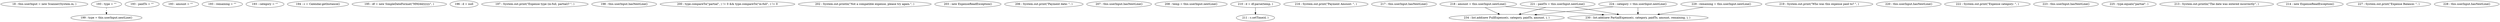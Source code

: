 digraph G {
"18 : this.userInput = new Scanner(System.in, )"
"193 : type = \"\""
"193 : type = \"\"" -> "199 : type = this.userInput.nextLine()" [style=dashed]
"193 : paidTo = \"\""
"193 : amount = \"\""
"193 : remaining = \"\""
"193 : category = \"\""
"194 : c = Calendar.getInstance()"
"195 : df = new SimpleDateFormat(\"MM/dd/yyyy\", )"
"196 : d = null"
"197 : System.out.print(\"Expense type (in-full, partial)? \", )"
"198 : this.userInput.hasNextLine()"
"199 : type = this.userInput.nextLine()"
"200 : type.compareTo(\"partial\", ) != 0 && type.compareTo(\"in-full\", ) != 0"
"202 : System.out.println(\"Not a compatible expense, please try again.\", )"
"203 : new ExpenseReadException()"
"206 : System.out.print(\"Payment date: \", )"
"207 : this.userInput.hasNextLine()"
"208 : temp = this.userInput.nextLine()"
"210 : d = df.parse(temp, )"
"210 : d = df.parse(temp, )" -> "211 : c.setTime(d, )"
"211 : c.setTime(d, )"
"216 : System.out.print(\"Payment Amount: \", )"
"217 : this.userInput.hasNextLine()"
"218 : amount = this.userInput.nextLine()"
"218 : amount = this.userInput.nextLine()" -> "230 : list.add(new PartialExpense(c, category, paidTo, amount, remaining, ), )"
"218 : amount = this.userInput.nextLine()" -> "234 : list.add(new FullExpense(c, category, paidTo, amount, ), )"
"219 : System.out.print(\"Who was this expense paid to? \", )"
"220 : this.userInput.hasNextLine()"
"221 : paidTo = this.userInput.nextLine()"
"221 : paidTo = this.userInput.nextLine()" -> "230 : list.add(new PartialExpense(c, category, paidTo, amount, remaining, ), )"
"221 : paidTo = this.userInput.nextLine()" -> "234 : list.add(new FullExpense(c, category, paidTo, amount, ), )"
"222 : System.out.print(\"Expense category: \", )"
"223 : this.userInput.hasNextLine()"
"224 : category = this.userInput.nextLine()"
"224 : category = this.userInput.nextLine()" -> "230 : list.add(new PartialExpense(c, category, paidTo, amount, remaining, ), )"
"224 : category = this.userInput.nextLine()" -> "234 : list.add(new FullExpense(c, category, paidTo, amount, ), )"
"225 : type.equals(\"partial\", )"
"213 : System.out.println(\"The date was entered incorrectly\", )"
"214 : new ExpenseReadException()"
"227 : System.out.print(\"Expense Balance: \", )"
"228 : this.userInput.hasNextLine()"
"229 : remaining = this.userInput.nextLine()"
"229 : remaining = this.userInput.nextLine()" -> "230 : list.add(new PartialExpense(c, category, paidTo, amount, remaining, ), )"
"230 : list.add(new PartialExpense(c, category, paidTo, amount, remaining, ), )"
"234 : list.add(new FullExpense(c, category, paidTo, amount, ), )"
}